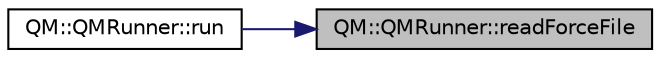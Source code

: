 digraph "QM::QMRunner::readForceFile"
{
 // LATEX_PDF_SIZE
  edge [fontname="Helvetica",fontsize="10",labelfontname="Helvetica",labelfontsize="10"];
  node [fontname="Helvetica",fontsize="10",shape=record];
  rankdir="RL";
  Node1 [label="QM::QMRunner::readForceFile",height=0.2,width=0.4,color="black", fillcolor="grey75", style="filled", fontcolor="black",tooltip="reads the force file (including qm energy) and sets the forces of the atoms"];
  Node1 -> Node2 [dir="back",color="midnightblue",fontsize="10",style="solid",fontname="Helvetica"];
  Node2 [label="QM::QMRunner::run",height=0.2,width=0.4,color="black", fillcolor="white", style="filled",URL="$classQM_1_1QMRunner.html#a03cec3e7150de9fcb3f603359481f95b",tooltip="run the qm engine"];
}
